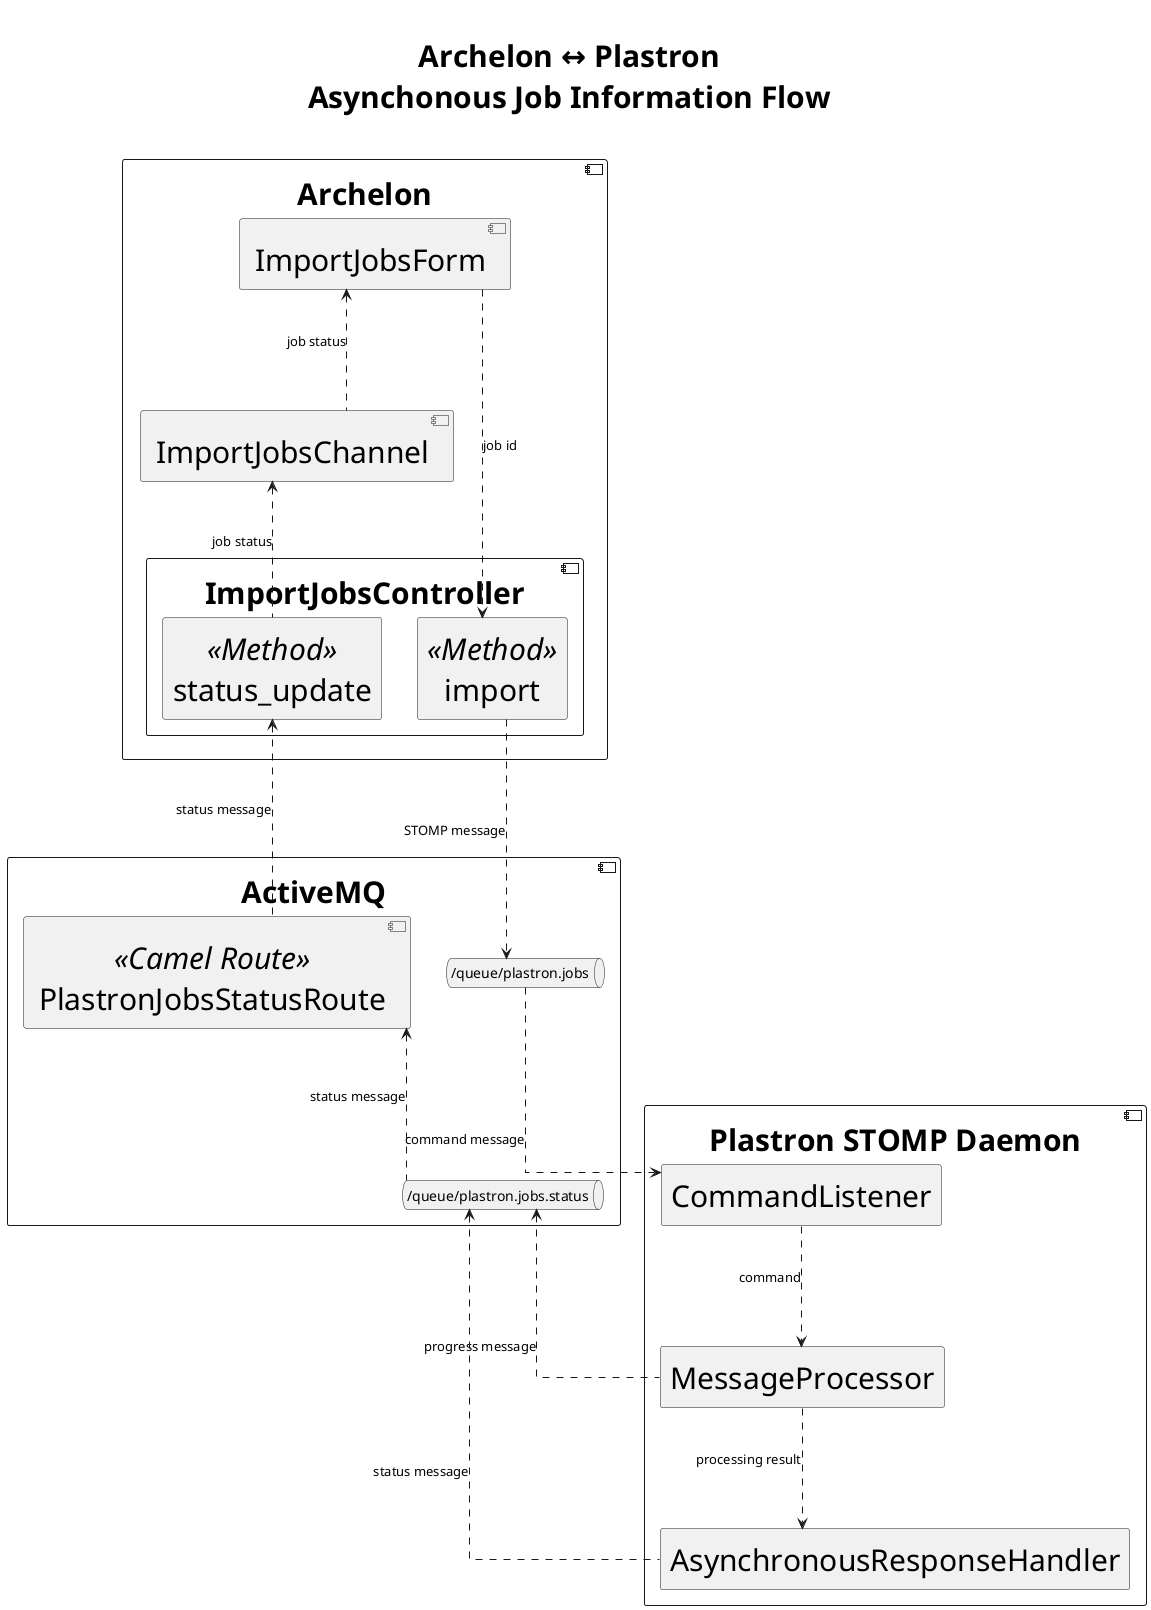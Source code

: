 @startuml MessageFlow
skinparam Linetype ortho
<style>
Title {
    Margin 30
    FontSize 30
}
</style>
title
    Archelon ↔ Plastron
    Asynchonous Job Information Flow
end title

component Archelon {
    component ImportJobsForm
    component ImportJobsController {
        rectangle import << Method >>
        rectangle status_update << Method >>
    }
    component ImportJobsChannel
}
component ActiveMQ {
    queue "/queue/plastron.jobs" as Jobs
    queue "/queue/plastron.jobs.status" as JobStatus
    component PlastronJobsStatusRoute <<Camel Route>>
}
component "Plastron STOMP Daemon" as Plastron {
    rectangle CommandListener
    rectangle MessageProcessor
    rectangle AsynchronousResponseHandler
}

ImportJobsForm ..> import : job id
import ....>  Jobs : STOMP message
Jobs ...> CommandListener : command message
JobStatus <.. MessageProcessor : progress message
JobStatus <.. AsynchronousResponseHandler : status message

CommandListener ...> MessageProcessor : command
MessageProcessor ...> AsynchronousResponseHandler : processing result

PlastronJobsStatusRoute <... JobStatus : status message
status_update <.... PlastronJobsStatusRoute : status message
ImportJobsChannel <... status_update : job status
ImportJobsForm <... ImportJobsChannel : job status

@enduml
